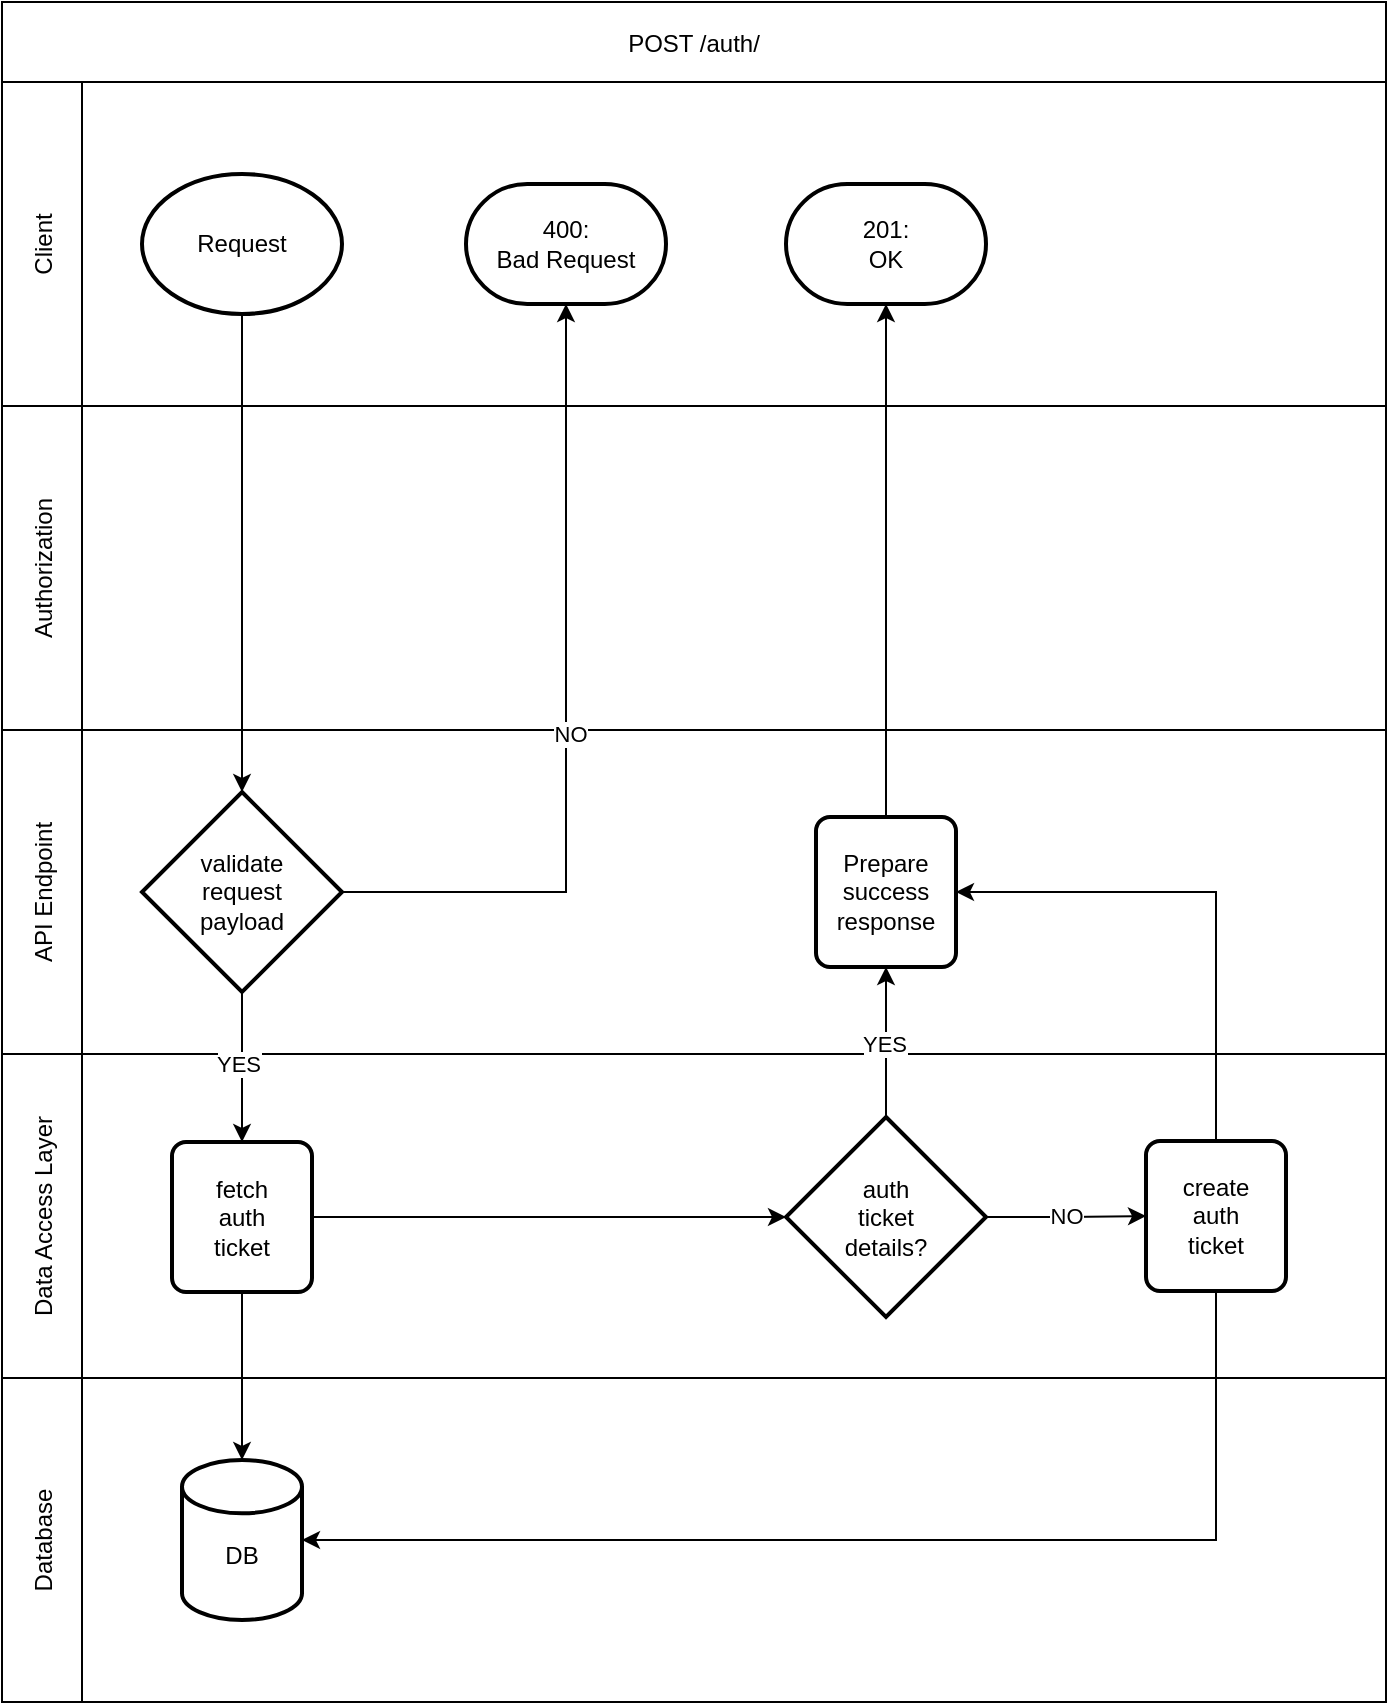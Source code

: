<mxfile version="26.0.4">
  <diagram id="C5RBs43oDa-KdzZeNtuy" name="Page-1">
    <mxGraphModel dx="860" dy="1005" grid="1" gridSize="10" guides="1" tooltips="1" connect="1" arrows="1" fold="1" page="1" pageScale="1" pageWidth="827" pageHeight="1169" math="0" shadow="0">
      <root>
        <mxCell id="WIyWlLk6GJQsqaUBKTNV-0" />
        <mxCell id="WIyWlLk6GJQsqaUBKTNV-1" parent="WIyWlLk6GJQsqaUBKTNV-0" />
        <mxCell id="KsU-oVDJiNAYJk19QjAR-104" value="POST /auth/" style="shape=table;childLayout=tableLayout;startSize=40;collapsible=0;recursiveResize=0;expand=0;" parent="WIyWlLk6GJQsqaUBKTNV-1" vertex="1">
          <mxGeometry x="910" y="30" width="692" height="850" as="geometry" />
        </mxCell>
        <mxCell id="KsU-oVDJiNAYJk19QjAR-107" value="Client" style="shape=tableRow;horizontal=0;swimlaneHead=0;swimlaneBody=0;top=0;left=0;strokeColor=inherit;bottom=0;right=0;dropTarget=0;fontStyle=0;fillColor=none;points=[[0,0.5],[1,0.5]];portConstraint=eastwest;startSize=40;collapsible=0;recursiveResize=0;expand=0;" parent="KsU-oVDJiNAYJk19QjAR-104" vertex="1">
          <mxGeometry y="40" width="692" height="162" as="geometry" />
        </mxCell>
        <mxCell id="KsU-oVDJiNAYJk19QjAR-108" value="" style="swimlane;swimlaneHead=0;swimlaneBody=0;fontStyle=0;connectable=0;strokeColor=inherit;fillColor=none;startSize=0;collapsible=0;recursiveResize=0;expand=0;" parent="KsU-oVDJiNAYJk19QjAR-107" vertex="1">
          <mxGeometry x="40" width="652" height="162" as="geometry">
            <mxRectangle width="652" height="162" as="alternateBounds" />
          </mxGeometry>
        </mxCell>
        <mxCell id="Q2JHpyXK3tvcLyVBupTh-7" value="Request" style="strokeWidth=2;html=1;shape=mxgraph.flowchart.start_1;whiteSpace=wrap;" parent="KsU-oVDJiNAYJk19QjAR-108" vertex="1">
          <mxGeometry x="30" y="46" width="100" height="70" as="geometry" />
        </mxCell>
        <mxCell id="HGcjKGALSTUR5RTaQ5zP-2" value="400:&lt;div&gt;Bad Request&lt;/div&gt;" style="strokeWidth=2;html=1;shape=mxgraph.flowchart.terminator;whiteSpace=wrap;" vertex="1" parent="KsU-oVDJiNAYJk19QjAR-108">
          <mxGeometry x="192" y="51" width="100" height="60" as="geometry" />
        </mxCell>
        <mxCell id="HGcjKGALSTUR5RTaQ5zP-28" value="201:&lt;div&gt;OK&lt;/div&gt;" style="strokeWidth=2;html=1;shape=mxgraph.flowchart.terminator;whiteSpace=wrap;" vertex="1" parent="KsU-oVDJiNAYJk19QjAR-108">
          <mxGeometry x="352" y="51" width="100" height="60" as="geometry" />
        </mxCell>
        <mxCell id="KsU-oVDJiNAYJk19QjAR-109" value="Authorization" style="shape=tableRow;horizontal=0;swimlaneHead=0;swimlaneBody=0;top=0;left=0;strokeColor=inherit;bottom=0;right=0;dropTarget=0;fontStyle=0;fillColor=none;points=[[0,0.5],[1,0.5]];portConstraint=eastwest;startSize=40;collapsible=0;recursiveResize=0;expand=0;" parent="KsU-oVDJiNAYJk19QjAR-104" vertex="1">
          <mxGeometry y="202" width="692" height="162" as="geometry" />
        </mxCell>
        <mxCell id="KsU-oVDJiNAYJk19QjAR-110" value="" style="swimlane;swimlaneHead=0;swimlaneBody=0;fontStyle=0;connectable=0;strokeColor=inherit;fillColor=none;startSize=0;collapsible=0;recursiveResize=0;expand=0;" parent="KsU-oVDJiNAYJk19QjAR-109" vertex="1">
          <mxGeometry x="40" width="652" height="162" as="geometry">
            <mxRectangle width="652" height="162" as="alternateBounds" />
          </mxGeometry>
        </mxCell>
        <mxCell id="KsU-oVDJiNAYJk19QjAR-119" value="API Endpoint" style="shape=tableRow;horizontal=0;swimlaneHead=0;swimlaneBody=0;top=0;left=0;strokeColor=inherit;bottom=0;right=0;dropTarget=0;fontStyle=0;fillColor=none;points=[[0,0.5],[1,0.5]];portConstraint=eastwest;startSize=40;collapsible=0;recursiveResize=0;expand=0;" parent="KsU-oVDJiNAYJk19QjAR-104" vertex="1">
          <mxGeometry y="364" width="692" height="162" as="geometry" />
        </mxCell>
        <mxCell id="KsU-oVDJiNAYJk19QjAR-120" style="swimlane;swimlaneHead=0;swimlaneBody=0;fontStyle=0;connectable=0;strokeColor=inherit;fillColor=none;startSize=0;collapsible=0;recursiveResize=0;expand=0;" parent="KsU-oVDJiNAYJk19QjAR-119" vertex="1">
          <mxGeometry x="40" width="652" height="162" as="geometry">
            <mxRectangle width="652" height="162" as="alternateBounds" />
          </mxGeometry>
        </mxCell>
        <mxCell id="HGcjKGALSTUR5RTaQ5zP-1" value="validate&lt;div&gt;request&lt;/div&gt;&lt;div&gt;payload&lt;/div&gt;" style="strokeWidth=2;html=1;shape=mxgraph.flowchart.decision;whiteSpace=wrap;" vertex="1" parent="KsU-oVDJiNAYJk19QjAR-120">
          <mxGeometry x="30" y="31" width="100" height="100" as="geometry" />
        </mxCell>
        <mxCell id="HGcjKGALSTUR5RTaQ5zP-29" value="Prepare&lt;br&gt;success&lt;br&gt;response" style="rounded=1;whiteSpace=wrap;html=1;absoluteArcSize=1;arcSize=14;strokeWidth=2;shadow=0;glass=0;sketch=0;gradientColor=none;" vertex="1" parent="KsU-oVDJiNAYJk19QjAR-120">
          <mxGeometry x="367" y="43.5" width="70" height="75" as="geometry" />
        </mxCell>
        <mxCell id="KsU-oVDJiNAYJk19QjAR-117" value="Data Access Layer" style="shape=tableRow;horizontal=0;swimlaneHead=0;swimlaneBody=0;top=0;left=0;strokeColor=inherit;bottom=0;right=0;dropTarget=0;fontStyle=0;fillColor=none;points=[[0,0.5],[1,0.5]];portConstraint=eastwest;startSize=40;collapsible=0;recursiveResize=0;expand=0;" parent="KsU-oVDJiNAYJk19QjAR-104" vertex="1">
          <mxGeometry y="526" width="692" height="162" as="geometry" />
        </mxCell>
        <mxCell id="KsU-oVDJiNAYJk19QjAR-118" style="swimlane;swimlaneHead=0;swimlaneBody=0;fontStyle=0;connectable=0;strokeColor=inherit;fillColor=none;startSize=0;collapsible=0;recursiveResize=0;expand=0;" parent="KsU-oVDJiNAYJk19QjAR-117" vertex="1">
          <mxGeometry x="40" width="652" height="162" as="geometry">
            <mxRectangle width="652" height="162" as="alternateBounds" />
          </mxGeometry>
        </mxCell>
        <mxCell id="HGcjKGALSTUR5RTaQ5zP-10" style="edgeStyle=orthogonalEdgeStyle;rounded=0;orthogonalLoop=1;jettySize=auto;html=1;" edge="1" parent="KsU-oVDJiNAYJk19QjAR-118" source="Q2JHpyXK3tvcLyVBupTh-17" target="HGcjKGALSTUR5RTaQ5zP-7">
          <mxGeometry relative="1" as="geometry" />
        </mxCell>
        <mxCell id="Q2JHpyXK3tvcLyVBupTh-17" value="fetch&lt;div&gt;auth&lt;/div&gt;&lt;div&gt;ticket&lt;/div&gt;" style="rounded=1;whiteSpace=wrap;html=1;absoluteArcSize=1;arcSize=14;strokeWidth=2;shadow=0;glass=0;sketch=0;gradientColor=none;" parent="KsU-oVDJiNAYJk19QjAR-118" vertex="1">
          <mxGeometry x="45" y="44" width="70" height="75" as="geometry" />
        </mxCell>
        <mxCell id="HGcjKGALSTUR5RTaQ5zP-24" value="NO" style="edgeStyle=orthogonalEdgeStyle;rounded=0;orthogonalLoop=1;jettySize=auto;html=1;entryX=0;entryY=0.5;entryDx=0;entryDy=0;" edge="1" parent="KsU-oVDJiNAYJk19QjAR-118" source="HGcjKGALSTUR5RTaQ5zP-7" target="HGcjKGALSTUR5RTaQ5zP-25">
          <mxGeometry relative="1" as="geometry">
            <mxPoint x="372" y="87.235" as="targetPoint" />
          </mxGeometry>
        </mxCell>
        <mxCell id="HGcjKGALSTUR5RTaQ5zP-7" value="auth&lt;div&gt;ticket&lt;/div&gt;&lt;div&gt;details?&lt;/div&gt;" style="strokeWidth=2;html=1;shape=mxgraph.flowchart.decision;whiteSpace=wrap;" vertex="1" parent="KsU-oVDJiNAYJk19QjAR-118">
          <mxGeometry x="352" y="31.5" width="100" height="100" as="geometry" />
        </mxCell>
        <mxCell id="HGcjKGALSTUR5RTaQ5zP-25" value="create&lt;div&gt;auth&lt;/div&gt;&lt;div&gt;ticket&lt;/div&gt;" style="rounded=1;whiteSpace=wrap;html=1;absoluteArcSize=1;arcSize=14;strokeWidth=2;shadow=0;glass=0;sketch=0;gradientColor=none;" vertex="1" parent="KsU-oVDJiNAYJk19QjAR-118">
          <mxGeometry x="532" y="43.5" width="70" height="75" as="geometry" />
        </mxCell>
        <mxCell id="KsU-oVDJiNAYJk19QjAR-121" value="Database" style="shape=tableRow;horizontal=0;swimlaneHead=0;swimlaneBody=0;top=0;left=0;strokeColor=inherit;bottom=0;right=0;dropTarget=0;fontStyle=0;fillColor=none;points=[[0,0.5],[1,0.5]];portConstraint=eastwest;startSize=40;collapsible=0;recursiveResize=0;expand=0;" parent="KsU-oVDJiNAYJk19QjAR-104" vertex="1">
          <mxGeometry y="688" width="692" height="162" as="geometry" />
        </mxCell>
        <mxCell id="KsU-oVDJiNAYJk19QjAR-122" style="swimlane;swimlaneHead=0;swimlaneBody=0;fontStyle=0;connectable=0;strokeColor=inherit;fillColor=none;startSize=0;collapsible=0;recursiveResize=0;expand=0;" parent="KsU-oVDJiNAYJk19QjAR-121" vertex="1">
          <mxGeometry x="40" width="652" height="162" as="geometry">
            <mxRectangle width="652" height="162" as="alternateBounds" />
          </mxGeometry>
        </mxCell>
        <mxCell id="ZfSD3USpCY6e5y5g9DAe-2" value="&lt;br&gt;DB" style="strokeWidth=2;html=1;shape=mxgraph.flowchart.database;whiteSpace=wrap;rounded=0;shadow=0;glass=0;sketch=0;gradientColor=none;" parent="KsU-oVDJiNAYJk19QjAR-122" vertex="1">
          <mxGeometry x="50" y="41" width="60" height="80" as="geometry" />
        </mxCell>
        <mxCell id="ZfSD3USpCY6e5y5g9DAe-6" style="edgeStyle=orthogonalEdgeStyle;rounded=0;orthogonalLoop=1;jettySize=auto;html=1;" parent="KsU-oVDJiNAYJk19QjAR-104" source="Q2JHpyXK3tvcLyVBupTh-17" target="ZfSD3USpCY6e5y5g9DAe-2" edge="1">
          <mxGeometry relative="1" as="geometry" />
        </mxCell>
        <mxCell id="HGcjKGALSTUR5RTaQ5zP-3" style="edgeStyle=orthogonalEdgeStyle;rounded=0;orthogonalLoop=1;jettySize=auto;html=1;entryX=0.5;entryY=1;entryDx=0;entryDy=0;entryPerimeter=0;" edge="1" parent="KsU-oVDJiNAYJk19QjAR-104" source="HGcjKGALSTUR5RTaQ5zP-1" target="HGcjKGALSTUR5RTaQ5zP-2">
          <mxGeometry relative="1" as="geometry" />
        </mxCell>
        <mxCell id="HGcjKGALSTUR5RTaQ5zP-6" value="NO" style="edgeLabel;html=1;align=center;verticalAlign=middle;resizable=0;points=[];" vertex="1" connectable="0" parent="HGcjKGALSTUR5RTaQ5zP-3">
          <mxGeometry x="-0.057" y="-2" relative="1" as="geometry">
            <mxPoint as="offset" />
          </mxGeometry>
        </mxCell>
        <mxCell id="HGcjKGALSTUR5RTaQ5zP-4" style="edgeStyle=orthogonalEdgeStyle;rounded=0;orthogonalLoop=1;jettySize=auto;html=1;entryX=0.5;entryY=0;entryDx=0;entryDy=0;exitX=0.5;exitY=1;exitDx=0;exitDy=0;exitPerimeter=0;" edge="1" parent="KsU-oVDJiNAYJk19QjAR-104" source="HGcjKGALSTUR5RTaQ5zP-1" target="Q2JHpyXK3tvcLyVBupTh-17">
          <mxGeometry relative="1" as="geometry" />
        </mxCell>
        <mxCell id="HGcjKGALSTUR5RTaQ5zP-5" value="YES" style="edgeLabel;html=1;align=center;verticalAlign=middle;resizable=0;points=[];" vertex="1" connectable="0" parent="HGcjKGALSTUR5RTaQ5zP-4">
          <mxGeometry x="-0.06" y="-2" relative="1" as="geometry">
            <mxPoint as="offset" />
          </mxGeometry>
        </mxCell>
        <mxCell id="HGcjKGALSTUR5RTaQ5zP-20" style="edgeStyle=orthogonalEdgeStyle;rounded=0;orthogonalLoop=1;jettySize=auto;html=1;entryX=0.5;entryY=0;entryDx=0;entryDy=0;entryPerimeter=0;" edge="1" parent="KsU-oVDJiNAYJk19QjAR-104" source="Q2JHpyXK3tvcLyVBupTh-7" target="HGcjKGALSTUR5RTaQ5zP-1">
          <mxGeometry relative="1" as="geometry">
            <mxPoint x="112" y="390" as="targetPoint" />
          </mxGeometry>
        </mxCell>
        <mxCell id="HGcjKGALSTUR5RTaQ5zP-30" style="edgeStyle=orthogonalEdgeStyle;rounded=0;orthogonalLoop=1;jettySize=auto;html=1;entryX=0.5;entryY=1;entryDx=0;entryDy=0;" edge="1" parent="KsU-oVDJiNAYJk19QjAR-104" source="HGcjKGALSTUR5RTaQ5zP-7" target="HGcjKGALSTUR5RTaQ5zP-29">
          <mxGeometry relative="1" as="geometry" />
        </mxCell>
        <mxCell id="HGcjKGALSTUR5RTaQ5zP-32" value="YES" style="edgeLabel;html=1;align=center;verticalAlign=middle;resizable=0;points=[];" vertex="1" connectable="0" parent="HGcjKGALSTUR5RTaQ5zP-30">
          <mxGeometry x="-0.008" y="1" relative="1" as="geometry">
            <mxPoint as="offset" />
          </mxGeometry>
        </mxCell>
        <mxCell id="HGcjKGALSTUR5RTaQ5zP-31" style="edgeStyle=orthogonalEdgeStyle;rounded=0;orthogonalLoop=1;jettySize=auto;html=1;entryX=0.5;entryY=1;entryDx=0;entryDy=0;entryPerimeter=0;" edge="1" parent="KsU-oVDJiNAYJk19QjAR-104" source="HGcjKGALSTUR5RTaQ5zP-29" target="HGcjKGALSTUR5RTaQ5zP-28">
          <mxGeometry relative="1" as="geometry">
            <mxPoint x="442" y="220" as="targetPoint" />
          </mxGeometry>
        </mxCell>
        <mxCell id="HGcjKGALSTUR5RTaQ5zP-34" style="edgeStyle=orthogonalEdgeStyle;rounded=0;orthogonalLoop=1;jettySize=auto;html=1;entryX=1;entryY=0.5;entryDx=0;entryDy=0;entryPerimeter=0;" edge="1" parent="KsU-oVDJiNAYJk19QjAR-104" source="HGcjKGALSTUR5RTaQ5zP-25" target="ZfSD3USpCY6e5y5g9DAe-2">
          <mxGeometry relative="1" as="geometry">
            <Array as="points">
              <mxPoint x="607" y="769" />
            </Array>
          </mxGeometry>
        </mxCell>
        <mxCell id="HGcjKGALSTUR5RTaQ5zP-35" style="edgeStyle=orthogonalEdgeStyle;rounded=0;orthogonalLoop=1;jettySize=auto;html=1;entryX=1;entryY=0.5;entryDx=0;entryDy=0;" edge="1" parent="KsU-oVDJiNAYJk19QjAR-104" source="HGcjKGALSTUR5RTaQ5zP-25" target="HGcjKGALSTUR5RTaQ5zP-29">
          <mxGeometry relative="1" as="geometry">
            <Array as="points">
              <mxPoint x="607" y="445" />
            </Array>
          </mxGeometry>
        </mxCell>
      </root>
    </mxGraphModel>
  </diagram>
</mxfile>
